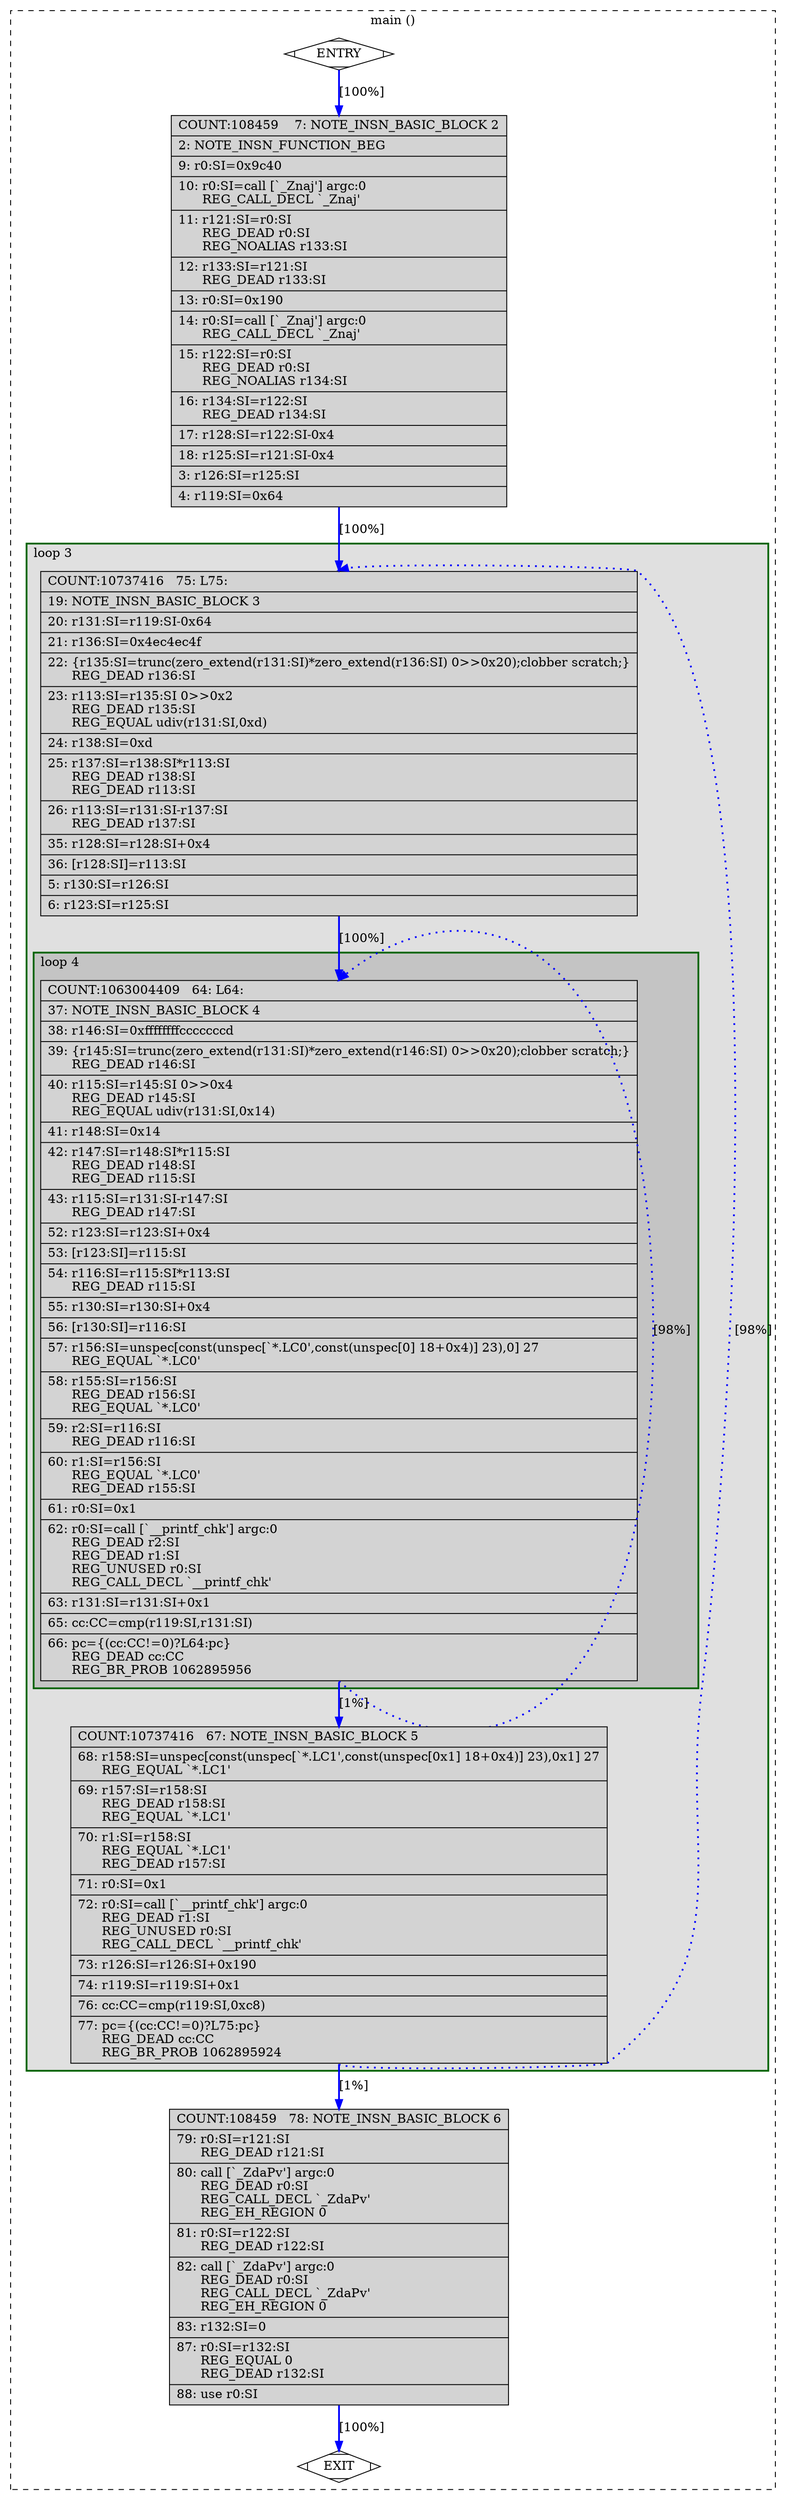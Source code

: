 digraph "a-matmul-v2.cpp.251r.cse1" {
overlap=false;
subgraph "cluster_main" {
	style="dashed";
	color="black";
	label="main ()";
	subgraph cluster_30_3 {
	style="filled";
	color="darkgreen";
	fillcolor="grey88";
	label="loop 3";
	labeljust=l;
	penwidth=2;
	subgraph cluster_30_4 {
	style="filled";
	color="darkgreen";
	fillcolor="grey77";
	label="loop 4";
	labeljust=l;
	penwidth=2;
	fn_30_basic_block_4 [shape=record,style=filled,fillcolor=lightgrey,label="{COUNT:1063004409\ \ \ 64:\ L64:\l\
|\ \ \ 37:\ NOTE_INSN_BASIC_BLOCK\ 4\l\
|\ \ \ 38:\ r146:SI=0xffffffffcccccccd\l\
|\ \ \ 39:\ \{r145:SI=trunc(zero_extend(r131:SI)*zero_extend(r146:SI)\ 0\>\>0x20);clobber\ scratch;\}\l\
\ \ \ \ \ \ REG_DEAD\ r146:SI\l\
|\ \ \ 40:\ r115:SI=r145:SI\ 0\>\>0x4\l\
\ \ \ \ \ \ REG_DEAD\ r145:SI\l\
\ \ \ \ \ \ REG_EQUAL\ udiv(r131:SI,0x14)\l\
|\ \ \ 41:\ r148:SI=0x14\l\
|\ \ \ 42:\ r147:SI=r148:SI*r115:SI\l\
\ \ \ \ \ \ REG_DEAD\ r148:SI\l\
\ \ \ \ \ \ REG_DEAD\ r115:SI\l\
|\ \ \ 43:\ r115:SI=r131:SI-r147:SI\l\
\ \ \ \ \ \ REG_DEAD\ r147:SI\l\
|\ \ \ 52:\ r123:SI=r123:SI+0x4\l\
|\ \ \ 53:\ [r123:SI]=r115:SI\l\
|\ \ \ 54:\ r116:SI=r115:SI*r113:SI\l\
\ \ \ \ \ \ REG_DEAD\ r115:SI\l\
|\ \ \ 55:\ r130:SI=r130:SI+0x4\l\
|\ \ \ 56:\ [r130:SI]=r116:SI\l\
|\ \ \ 57:\ r156:SI=unspec[const(unspec[`*.LC0',const(unspec[0]\ 18+0x4)]\ 23),0]\ 27\l\
\ \ \ \ \ \ REG_EQUAL\ `*.LC0'\l\
|\ \ \ 58:\ r155:SI=r156:SI\l\
\ \ \ \ \ \ REG_DEAD\ r156:SI\l\
\ \ \ \ \ \ REG_EQUAL\ `*.LC0'\l\
|\ \ \ 59:\ r2:SI=r116:SI\l\
\ \ \ \ \ \ REG_DEAD\ r116:SI\l\
|\ \ \ 60:\ r1:SI=r156:SI\l\
\ \ \ \ \ \ REG_EQUAL\ `*.LC0'\l\
\ \ \ \ \ \ REG_DEAD\ r155:SI\l\
|\ \ \ 61:\ r0:SI=0x1\l\
|\ \ \ 62:\ r0:SI=call\ [`__printf_chk']\ argc:0\l\
\ \ \ \ \ \ REG_DEAD\ r2:SI\l\
\ \ \ \ \ \ REG_DEAD\ r1:SI\l\
\ \ \ \ \ \ REG_UNUSED\ r0:SI\l\
\ \ \ \ \ \ REG_CALL_DECL\ `__printf_chk'\l\
|\ \ \ 63:\ r131:SI=r131:SI+0x1\l\
|\ \ \ 65:\ cc:CC=cmp(r119:SI,r131:SI)\l\
|\ \ \ 66:\ pc=\{(cc:CC!=0)?L64:pc\}\l\
\ \ \ \ \ \ REG_DEAD\ cc:CC\l\
\ \ \ \ \ \ REG_BR_PROB\ 1062895956\l\
}"];

	}
	fn_30_basic_block_3 [shape=record,style=filled,fillcolor=lightgrey,label="{COUNT:10737416\ \ \ 75:\ L75:\l\
|\ \ \ 19:\ NOTE_INSN_BASIC_BLOCK\ 3\l\
|\ \ \ 20:\ r131:SI=r119:SI-0x64\l\
|\ \ \ 21:\ r136:SI=0x4ec4ec4f\l\
|\ \ \ 22:\ \{r135:SI=trunc(zero_extend(r131:SI)*zero_extend(r136:SI)\ 0\>\>0x20);clobber\ scratch;\}\l\
\ \ \ \ \ \ REG_DEAD\ r136:SI\l\
|\ \ \ 23:\ r113:SI=r135:SI\ 0\>\>0x2\l\
\ \ \ \ \ \ REG_DEAD\ r135:SI\l\
\ \ \ \ \ \ REG_EQUAL\ udiv(r131:SI,0xd)\l\
|\ \ \ 24:\ r138:SI=0xd\l\
|\ \ \ 25:\ r137:SI=r138:SI*r113:SI\l\
\ \ \ \ \ \ REG_DEAD\ r138:SI\l\
\ \ \ \ \ \ REG_DEAD\ r113:SI\l\
|\ \ \ 26:\ r113:SI=r131:SI-r137:SI\l\
\ \ \ \ \ \ REG_DEAD\ r137:SI\l\
|\ \ \ 35:\ r128:SI=r128:SI+0x4\l\
|\ \ \ 36:\ [r128:SI]=r113:SI\l\
|\ \ \ \ 5:\ r130:SI=r126:SI\l\
|\ \ \ \ 6:\ r123:SI=r125:SI\l\
}"];

	fn_30_basic_block_5 [shape=record,style=filled,fillcolor=lightgrey,label="{COUNT:10737416\ \ \ 67:\ NOTE_INSN_BASIC_BLOCK\ 5\l\
|\ \ \ 68:\ r158:SI=unspec[const(unspec[`*.LC1',const(unspec[0x1]\ 18+0x4)]\ 23),0x1]\ 27\l\
\ \ \ \ \ \ REG_EQUAL\ `*.LC1'\l\
|\ \ \ 69:\ r157:SI=r158:SI\l\
\ \ \ \ \ \ REG_DEAD\ r158:SI\l\
\ \ \ \ \ \ REG_EQUAL\ `*.LC1'\l\
|\ \ \ 70:\ r1:SI=r158:SI\l\
\ \ \ \ \ \ REG_EQUAL\ `*.LC1'\l\
\ \ \ \ \ \ REG_DEAD\ r157:SI\l\
|\ \ \ 71:\ r0:SI=0x1\l\
|\ \ \ 72:\ r0:SI=call\ [`__printf_chk']\ argc:0\l\
\ \ \ \ \ \ REG_DEAD\ r1:SI\l\
\ \ \ \ \ \ REG_UNUSED\ r0:SI\l\
\ \ \ \ \ \ REG_CALL_DECL\ `__printf_chk'\l\
|\ \ \ 73:\ r126:SI=r126:SI+0x190\l\
|\ \ \ 74:\ r119:SI=r119:SI+0x1\l\
|\ \ \ 76:\ cc:CC=cmp(r119:SI,0xc8)\l\
|\ \ \ 77:\ pc=\{(cc:CC!=0)?L75:pc\}\l\
\ \ \ \ \ \ REG_DEAD\ cc:CC\l\
\ \ \ \ \ \ REG_BR_PROB\ 1062895924\l\
}"];

	}
	fn_30_basic_block_0 [shape=Mdiamond,style=filled,fillcolor=white,label="ENTRY"];

	fn_30_basic_block_1 [shape=Mdiamond,style=filled,fillcolor=white,label="EXIT"];

	fn_30_basic_block_2 [shape=record,style=filled,fillcolor=lightgrey,label="{COUNT:108459\ \ \ \ 7:\ NOTE_INSN_BASIC_BLOCK\ 2\l\
|\ \ \ \ 2:\ NOTE_INSN_FUNCTION_BEG\l\
|\ \ \ \ 9:\ r0:SI=0x9c40\l\
|\ \ \ 10:\ r0:SI=call\ [`_Znaj']\ argc:0\l\
\ \ \ \ \ \ REG_CALL_DECL\ `_Znaj'\l\
|\ \ \ 11:\ r121:SI=r0:SI\l\
\ \ \ \ \ \ REG_DEAD\ r0:SI\l\
\ \ \ \ \ \ REG_NOALIAS\ r133:SI\l\
|\ \ \ 12:\ r133:SI=r121:SI\l\
\ \ \ \ \ \ REG_DEAD\ r133:SI\l\
|\ \ \ 13:\ r0:SI=0x190\l\
|\ \ \ 14:\ r0:SI=call\ [`_Znaj']\ argc:0\l\
\ \ \ \ \ \ REG_CALL_DECL\ `_Znaj'\l\
|\ \ \ 15:\ r122:SI=r0:SI\l\
\ \ \ \ \ \ REG_DEAD\ r0:SI\l\
\ \ \ \ \ \ REG_NOALIAS\ r134:SI\l\
|\ \ \ 16:\ r134:SI=r122:SI\l\
\ \ \ \ \ \ REG_DEAD\ r134:SI\l\
|\ \ \ 17:\ r128:SI=r122:SI-0x4\l\
|\ \ \ 18:\ r125:SI=r121:SI-0x4\l\
|\ \ \ \ 3:\ r126:SI=r125:SI\l\
|\ \ \ \ 4:\ r119:SI=0x64\l\
}"];

	fn_30_basic_block_6 [shape=record,style=filled,fillcolor=lightgrey,label="{COUNT:108459\ \ \ 78:\ NOTE_INSN_BASIC_BLOCK\ 6\l\
|\ \ \ 79:\ r0:SI=r121:SI\l\
\ \ \ \ \ \ REG_DEAD\ r121:SI\l\
|\ \ \ 80:\ call\ [`_ZdaPv']\ argc:0\l\
\ \ \ \ \ \ REG_DEAD\ r0:SI\l\
\ \ \ \ \ \ REG_CALL_DECL\ `_ZdaPv'\l\
\ \ \ \ \ \ REG_EH_REGION\ 0\l\
|\ \ \ 81:\ r0:SI=r122:SI\l\
\ \ \ \ \ \ REG_DEAD\ r122:SI\l\
|\ \ \ 82:\ call\ [`_ZdaPv']\ argc:0\l\
\ \ \ \ \ \ REG_DEAD\ r0:SI\l\
\ \ \ \ \ \ REG_CALL_DECL\ `_ZdaPv'\l\
\ \ \ \ \ \ REG_EH_REGION\ 0\l\
|\ \ \ 83:\ r132:SI=0\l\
|\ \ \ 87:\ r0:SI=r132:SI\l\
\ \ \ \ \ \ REG_EQUAL\ 0\l\
\ \ \ \ \ \ REG_DEAD\ r132:SI\l\
|\ \ \ 88:\ use\ r0:SI\l\
}"];

	fn_30_basic_block_0:s -> fn_30_basic_block_2:n [style="solid,bold",color=blue,weight=100,constraint=true,label="[100%]"];
	fn_30_basic_block_2:s -> fn_30_basic_block_3:n [style="solid,bold",color=blue,weight=100,constraint=true,label="[100%]"];
	fn_30_basic_block_3:s -> fn_30_basic_block_4:n [style="solid,bold",color=blue,weight=100,constraint=true,label="[100%]"];
	fn_30_basic_block_4:s -> fn_30_basic_block_4:n [style="dotted,bold",color=blue,weight=10,constraint=false,label="[98%]"];
	fn_30_basic_block_4:s -> fn_30_basic_block_5:n [style="solid,bold",color=blue,weight=100,constraint=true,label="[1%]"];
	fn_30_basic_block_5:s -> fn_30_basic_block_3:n [style="dotted,bold",color=blue,weight=10,constraint=false,label="[98%]"];
	fn_30_basic_block_5:s -> fn_30_basic_block_6:n [style="solid,bold",color=blue,weight=100,constraint=true,label="[1%]"];
	fn_30_basic_block_6:s -> fn_30_basic_block_1:n [style="solid,bold",color=blue,weight=100,constraint=true,label="[100%]"];
	fn_30_basic_block_0:s -> fn_30_basic_block_1:n [style="invis",constraint=true];
}
}
